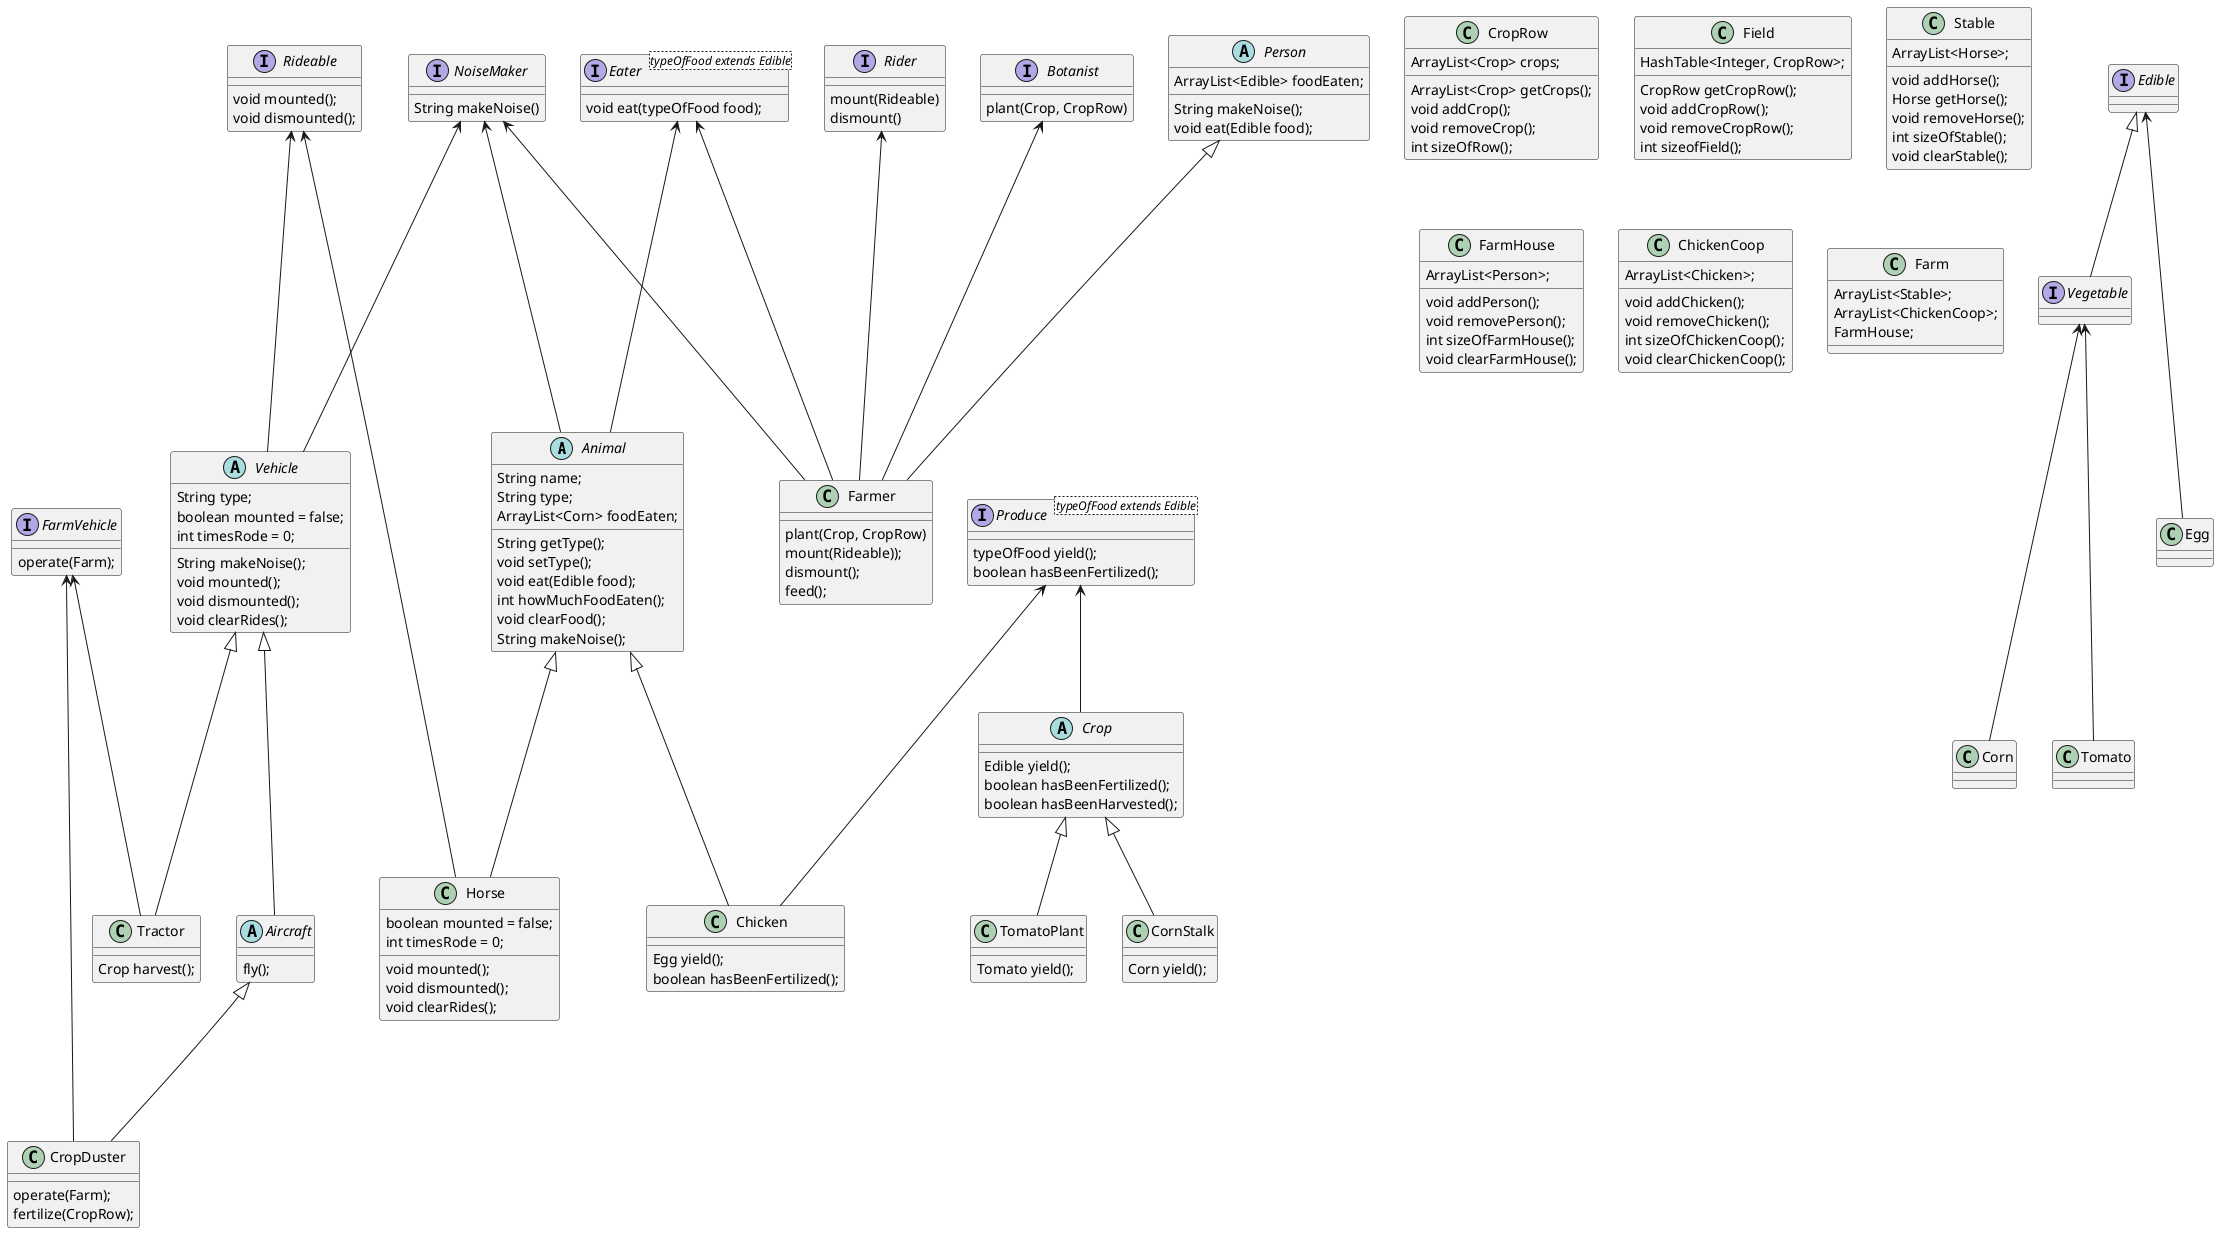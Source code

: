 @startuml

abstract class Animal {
String name;
String type;
ArrayList<Corn> foodEaten;

String getType();
void setType();
void eat(Edible food);
int howMuchFoodEaten();
void clearFood();
String makeNoise();
}

interface Edible {
}

interface Vegetable {
}

interface Eater<typeOfFood extends Edible> {
void eat(typeOfFood food);
}

interface NoiseMaker {
String makeNoise()
}

interface Produce<typeOfFood extends Edible> {
typeOfFood yield();
boolean hasBeenFertilized();
}

abstract class Crop {
Edible yield();
boolean hasBeenFertilized();
boolean hasBeenHarvested();
}

class CornStalk {
Corn yield();
}

class TomatoPlant {
Tomato yield();
}

class Horse {
boolean mounted = false;
int timesRode = 0;

void mounted();
void dismounted();
void clearRides();
}

class Chicken {
Egg yield();
boolean hasBeenFertilized();
}

class Egg {
}

interface Rideable {
void mounted();
void dismounted();
}

interface Rider {
mount(Rideable)
dismount()
}

interface Botanist {
plant(Crop, CropRow)
}

class CropRow {
ArrayList<Crop> crops;

ArrayList<Crop> getCrops();
void addCrop();
void removeCrop();
int sizeOfRow();
}

class Field {
HashTable<Integer, CropRow>;

CropRow getCropRow();
void addCropRow();
void removeCropRow();
int sizeofField();
}

abstract class Vehicle {
String type;
boolean mounted = false;
int timesRode = 0;

String makeNoise();
void mounted();
void dismounted();
void clearRides();
}

interface FarmVehicle {
operate(Farm);
}

class Tractor {
Crop harvest();
}

abstract class Aircraft {
fly();
}

class CropDuster {
operate(Farm);
fertilize(CropRow);
}

abstract class Person {
ArrayList<Edible> foodEaten;

String makeNoise();
void eat(Edible food);
}

class Farmer {
plant(Crop, CropRow)
mount(Rideable));
dismount();
feed();
}

class Stable {
ArrayList<Horse>;

void addHorse();
Horse getHorse();
void removeHorse();
int sizeOfStable();
void clearStable();
}

class FarmHouse {
ArrayList<Person>;

void addPerson();
void removePerson();
int sizeOfFarmHouse();
void clearFarmHouse();
}

class ChickenCoop {
ArrayList<Chicken>;

void addChicken();
void removeChicken();
int sizeOfChickenCoop();
void clearChickenCoop();
}

class Farm {
ArrayList<Stable>;
ArrayList<ChickenCoop>;
FarmHouse;
}

class Corn {}

class Tomato {}


Eater <--- Animal
NoiseMaker <--- Animal

Animal <|--- Horse
Rideable <--- Horse

Animal <|--- Chicken
Produce <--- Chicken

NoiseMaker <--- Vehicle
Rideable <--- Vehicle

Vehicle <|--- Tractor
FarmVehicle <--- Tractor

Vehicle <|--- Aircraft

FarmVehicle <- CropDuster
Aircraft <|--- CropDuster

Edible <--- Egg

Produce <-- Crop

Crop <|-- CornStalk

Crop <|-- TomatoPlant

Eater <- Farmer
NoiseMaker <--- Farmer
Person <|--- Farmer
Rider <--- Farmer
Botanist <--- Farmer

Edible <|-- Vegetable

Vegetable <--- Corn
Vegetable <--- Tomato


@enduml